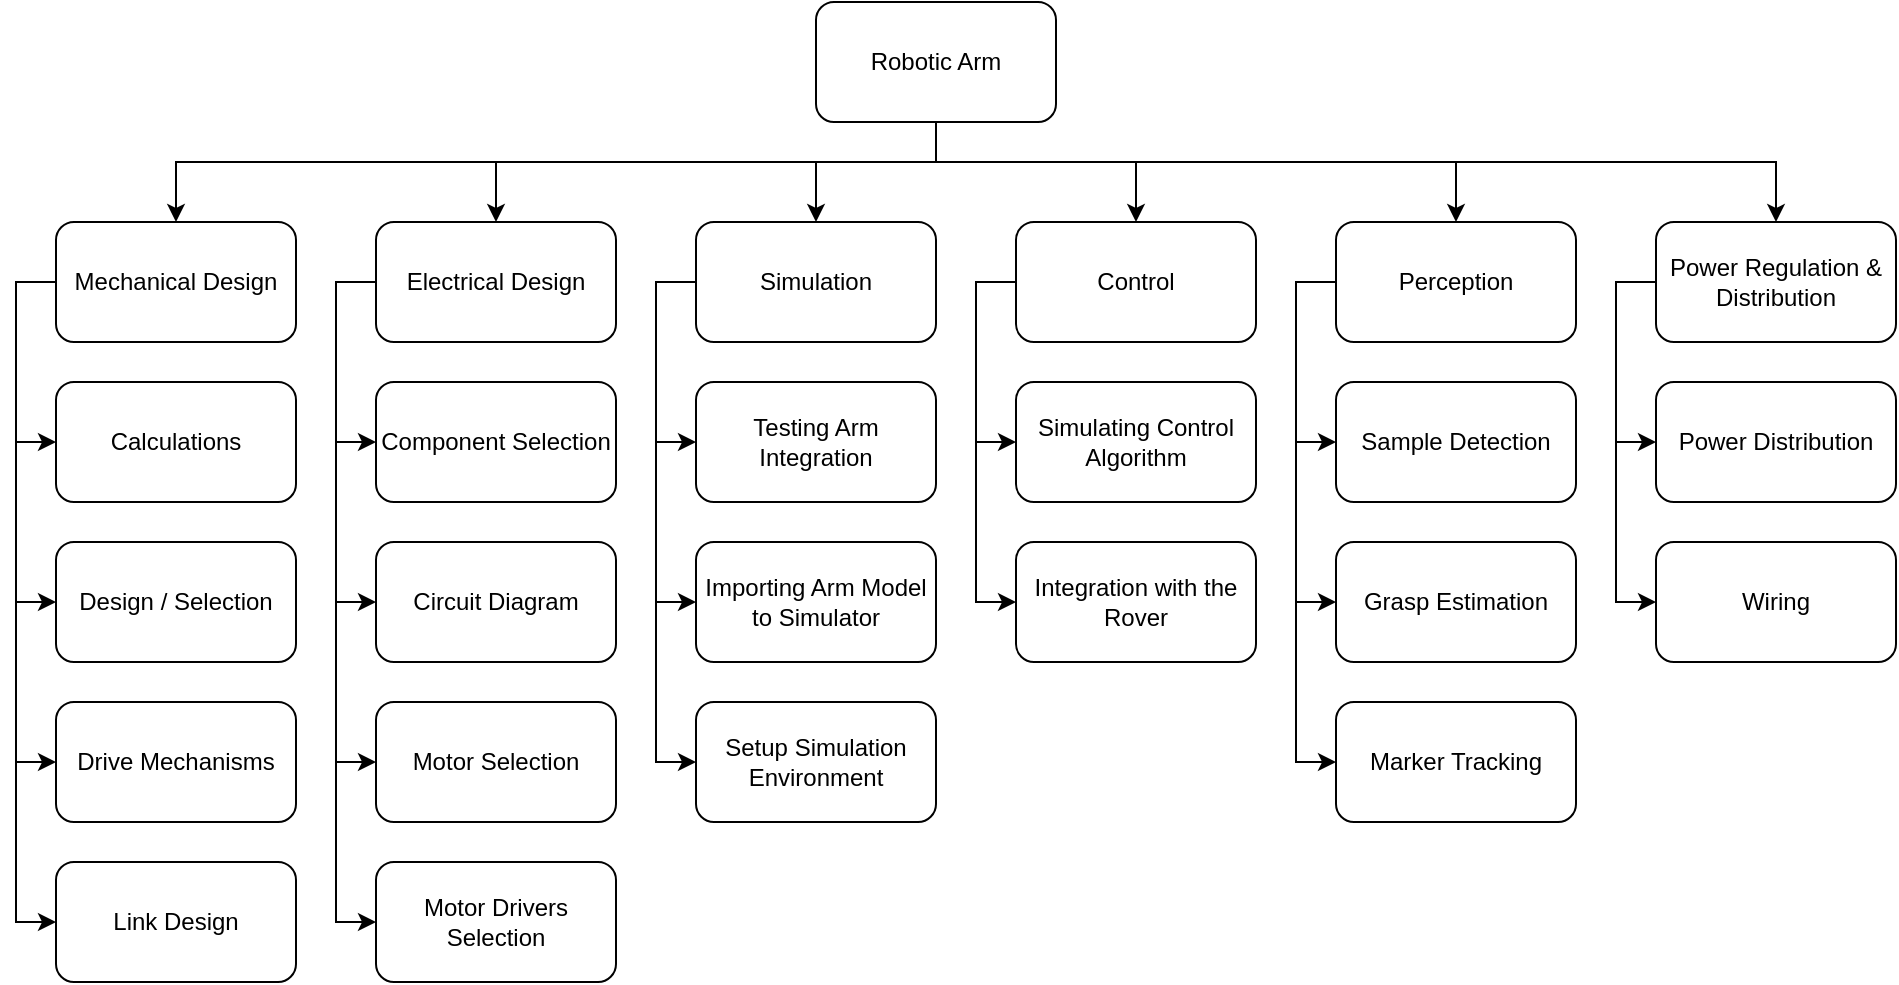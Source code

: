 <mxfile version="26.2.6">
  <diagram name="Page-1" id="Hndro3NymSRengmS3F-2">
    <mxGraphModel dx="700" dy="639" grid="1" gridSize="10" guides="1" tooltips="1" connect="1" arrows="1" fold="1" page="1" pageScale="1" pageWidth="850" pageHeight="1100" math="0" shadow="0">
      <root>
        <mxCell id="0" />
        <mxCell id="1" parent="0" />
        <mxCell id="y6ZsIbJDHpcvQN1jzFES-3" value="" style="edgeStyle=orthogonalEdgeStyle;rounded=0;orthogonalLoop=1;jettySize=auto;html=1;" edge="1" parent="1" source="y6ZsIbJDHpcvQN1jzFES-1" target="y6ZsIbJDHpcvQN1jzFES-2">
          <mxGeometry relative="1" as="geometry">
            <Array as="points">
              <mxPoint x="660" y="80" />
              <mxPoint x="280" y="80" />
            </Array>
          </mxGeometry>
        </mxCell>
        <mxCell id="y6ZsIbJDHpcvQN1jzFES-5" value="" style="edgeStyle=orthogonalEdgeStyle;rounded=0;orthogonalLoop=1;jettySize=auto;html=1;" edge="1" parent="1" source="y6ZsIbJDHpcvQN1jzFES-1" target="y6ZsIbJDHpcvQN1jzFES-4">
          <mxGeometry relative="1" as="geometry">
            <Array as="points">
              <mxPoint x="660" y="80" />
              <mxPoint x="760" y="80" />
            </Array>
          </mxGeometry>
        </mxCell>
        <mxCell id="y6ZsIbJDHpcvQN1jzFES-7" value="" style="edgeStyle=orthogonalEdgeStyle;rounded=0;orthogonalLoop=1;jettySize=auto;html=1;entryX=0.5;entryY=0;entryDx=0;entryDy=0;" edge="1" parent="1" source="y6ZsIbJDHpcvQN1jzFES-1" target="y6ZsIbJDHpcvQN1jzFES-6">
          <mxGeometry relative="1" as="geometry">
            <Array as="points">
              <mxPoint x="660" y="80" />
              <mxPoint x="600" y="80" />
            </Array>
          </mxGeometry>
        </mxCell>
        <mxCell id="y6ZsIbJDHpcvQN1jzFES-9" value="" style="edgeStyle=orthogonalEdgeStyle;rounded=0;orthogonalLoop=1;jettySize=auto;html=1;exitX=0.5;exitY=1;exitDx=0;exitDy=0;" edge="1" parent="1" source="y6ZsIbJDHpcvQN1jzFES-1" target="y6ZsIbJDHpcvQN1jzFES-8">
          <mxGeometry relative="1" as="geometry">
            <Array as="points">
              <mxPoint x="660" y="80" />
              <mxPoint x="440" y="80" />
            </Array>
          </mxGeometry>
        </mxCell>
        <mxCell id="y6ZsIbJDHpcvQN1jzFES-11" value="" style="edgeStyle=orthogonalEdgeStyle;rounded=0;orthogonalLoop=1;jettySize=auto;html=1;" edge="1" parent="1" source="y6ZsIbJDHpcvQN1jzFES-1" target="y6ZsIbJDHpcvQN1jzFES-10">
          <mxGeometry relative="1" as="geometry">
            <Array as="points">
              <mxPoint x="660" y="80" />
              <mxPoint x="920" y="80" />
            </Array>
          </mxGeometry>
        </mxCell>
        <mxCell id="y6ZsIbJDHpcvQN1jzFES-1" value="Robotic Arm" style="rounded=1;whiteSpace=wrap;html=1;" vertex="1" parent="1">
          <mxGeometry x="600" width="120" height="60" as="geometry" />
        </mxCell>
        <mxCell id="y6ZsIbJDHpcvQN1jzFES-13" value="" style="edgeStyle=orthogonalEdgeStyle;rounded=0;orthogonalLoop=1;jettySize=auto;html=1;entryX=0;entryY=0.5;entryDx=0;entryDy=0;" edge="1" parent="1" source="y6ZsIbJDHpcvQN1jzFES-2" target="y6ZsIbJDHpcvQN1jzFES-15">
          <mxGeometry relative="1" as="geometry">
            <Array as="points">
              <mxPoint x="200" y="140" />
              <mxPoint x="200" y="300" />
            </Array>
          </mxGeometry>
        </mxCell>
        <mxCell id="y6ZsIbJDHpcvQN1jzFES-14" value="" style="edgeStyle=orthogonalEdgeStyle;rounded=0;orthogonalLoop=1;jettySize=auto;html=1;" edge="1" parent="1" source="y6ZsIbJDHpcvQN1jzFES-2" target="y6ZsIbJDHpcvQN1jzFES-12">
          <mxGeometry relative="1" as="geometry">
            <Array as="points">
              <mxPoint x="200" y="140" />
              <mxPoint x="200" y="220" />
            </Array>
          </mxGeometry>
        </mxCell>
        <mxCell id="y6ZsIbJDHpcvQN1jzFES-2" value="Mechanical Design" style="rounded=1;whiteSpace=wrap;html=1;" vertex="1" parent="1">
          <mxGeometry x="220" y="110" width="120" height="60" as="geometry" />
        </mxCell>
        <mxCell id="y6ZsIbJDHpcvQN1jzFES-32" value="" style="edgeStyle=orthogonalEdgeStyle;rounded=0;orthogonalLoop=1;jettySize=auto;html=1;exitX=0;exitY=0.5;exitDx=0;exitDy=0;" edge="1" parent="1" source="y6ZsIbJDHpcvQN1jzFES-4" target="y6ZsIbJDHpcvQN1jzFES-31">
          <mxGeometry relative="1" as="geometry">
            <Array as="points">
              <mxPoint x="680" y="140" />
              <mxPoint x="680" y="220" />
            </Array>
          </mxGeometry>
        </mxCell>
        <mxCell id="y6ZsIbJDHpcvQN1jzFES-34" value="" style="edgeStyle=orthogonalEdgeStyle;rounded=0;orthogonalLoop=1;jettySize=auto;html=1;exitX=0;exitY=0.5;exitDx=0;exitDy=0;entryX=0;entryY=0.5;entryDx=0;entryDy=0;" edge="1" parent="1" source="y6ZsIbJDHpcvQN1jzFES-4" target="y6ZsIbJDHpcvQN1jzFES-33">
          <mxGeometry relative="1" as="geometry" />
        </mxCell>
        <mxCell id="y6ZsIbJDHpcvQN1jzFES-4" value="Control" style="rounded=1;whiteSpace=wrap;html=1;" vertex="1" parent="1">
          <mxGeometry x="700" y="110" width="120" height="60" as="geometry" />
        </mxCell>
        <mxCell id="y6ZsIbJDHpcvQN1jzFES-28" value="" style="edgeStyle=orthogonalEdgeStyle;rounded=0;orthogonalLoop=1;jettySize=auto;html=1;" edge="1" parent="1" source="y6ZsIbJDHpcvQN1jzFES-6" target="y6ZsIbJDHpcvQN1jzFES-27">
          <mxGeometry relative="1" as="geometry">
            <Array as="points">
              <mxPoint x="520" y="140" />
              <mxPoint x="520" y="220" />
            </Array>
          </mxGeometry>
        </mxCell>
        <mxCell id="y6ZsIbJDHpcvQN1jzFES-30" value="" style="edgeStyle=orthogonalEdgeStyle;rounded=0;orthogonalLoop=1;jettySize=auto;html=1;exitX=0;exitY=0.5;exitDx=0;exitDy=0;entryX=0;entryY=0.5;entryDx=0;entryDy=0;" edge="1" parent="1" source="y6ZsIbJDHpcvQN1jzFES-6" target="y6ZsIbJDHpcvQN1jzFES-29">
          <mxGeometry relative="1" as="geometry">
            <mxPoint x="520" y="180" as="sourcePoint" />
          </mxGeometry>
        </mxCell>
        <mxCell id="y6ZsIbJDHpcvQN1jzFES-43" value="" style="edgeStyle=orthogonalEdgeStyle;rounded=0;orthogonalLoop=1;jettySize=auto;html=1;entryX=0;entryY=0.5;entryDx=0;entryDy=0;exitX=0;exitY=0.5;exitDx=0;exitDy=0;" edge="1" parent="1" source="y6ZsIbJDHpcvQN1jzFES-6" target="y6ZsIbJDHpcvQN1jzFES-41">
          <mxGeometry relative="1" as="geometry">
            <mxPoint x="600" y="50" as="targetPoint" />
          </mxGeometry>
        </mxCell>
        <mxCell id="y6ZsIbJDHpcvQN1jzFES-6" value="Simulation" style="rounded=1;whiteSpace=wrap;html=1;" vertex="1" parent="1">
          <mxGeometry x="540" y="110" width="120" height="60" as="geometry" />
        </mxCell>
        <mxCell id="y6ZsIbJDHpcvQN1jzFES-24" value="" style="edgeStyle=orthogonalEdgeStyle;rounded=0;orthogonalLoop=1;jettySize=auto;html=1;" edge="1" parent="1" source="y6ZsIbJDHpcvQN1jzFES-8" target="y6ZsIbJDHpcvQN1jzFES-23">
          <mxGeometry relative="1" as="geometry">
            <Array as="points">
              <mxPoint x="360" y="140" />
              <mxPoint x="360" y="220" />
            </Array>
          </mxGeometry>
        </mxCell>
        <mxCell id="y6ZsIbJDHpcvQN1jzFES-25" value="" style="edgeStyle=orthogonalEdgeStyle;rounded=0;orthogonalLoop=1;jettySize=auto;html=1;entryX=0;entryY=0.5;entryDx=0;entryDy=0;exitX=0;exitY=0.5;exitDx=0;exitDy=0;" edge="1" parent="1" source="y6ZsIbJDHpcvQN1jzFES-8" target="y6ZsIbJDHpcvQN1jzFES-26">
          <mxGeometry relative="1" as="geometry" />
        </mxCell>
        <mxCell id="y6ZsIbJDHpcvQN1jzFES-46" value="" style="edgeStyle=orthogonalEdgeStyle;rounded=0;orthogonalLoop=1;jettySize=auto;html=1;entryX=0;entryY=0.5;entryDx=0;entryDy=0;exitX=0;exitY=0.5;exitDx=0;exitDy=0;" edge="1" parent="1" source="y6ZsIbJDHpcvQN1jzFES-8" target="y6ZsIbJDHpcvQN1jzFES-44">
          <mxGeometry relative="1" as="geometry" />
        </mxCell>
        <mxCell id="y6ZsIbJDHpcvQN1jzFES-47" value="" style="edgeStyle=orthogonalEdgeStyle;rounded=0;orthogonalLoop=1;jettySize=auto;html=1;entryX=0;entryY=0.5;entryDx=0;entryDy=0;" edge="1" parent="1" source="y6ZsIbJDHpcvQN1jzFES-8" target="y6ZsIbJDHpcvQN1jzFES-45">
          <mxGeometry relative="1" as="geometry">
            <Array as="points">
              <mxPoint x="360" y="140" />
              <mxPoint x="360" y="460" />
            </Array>
          </mxGeometry>
        </mxCell>
        <mxCell id="y6ZsIbJDHpcvQN1jzFES-8" value="Electrical Design" style="rounded=1;whiteSpace=wrap;html=1;" vertex="1" parent="1">
          <mxGeometry x="380" y="110" width="120" height="60" as="geometry" />
        </mxCell>
        <mxCell id="y6ZsIbJDHpcvQN1jzFES-36" value="" style="edgeStyle=orthogonalEdgeStyle;rounded=0;orthogonalLoop=1;jettySize=auto;html=1;exitX=0;exitY=0.5;exitDx=0;exitDy=0;" edge="1" parent="1" source="y6ZsIbJDHpcvQN1jzFES-10" target="y6ZsIbJDHpcvQN1jzFES-35">
          <mxGeometry relative="1" as="geometry">
            <Array as="points">
              <mxPoint x="840" y="140" />
              <mxPoint x="840" y="220" />
            </Array>
          </mxGeometry>
        </mxCell>
        <mxCell id="y6ZsIbJDHpcvQN1jzFES-38" value="" style="edgeStyle=orthogonalEdgeStyle;rounded=0;orthogonalLoop=1;jettySize=auto;html=1;" edge="1" parent="1" source="y6ZsIbJDHpcvQN1jzFES-10" target="y6ZsIbJDHpcvQN1jzFES-37">
          <mxGeometry relative="1" as="geometry">
            <Array as="points">
              <mxPoint x="840" y="140" />
              <mxPoint x="840" y="300" />
            </Array>
          </mxGeometry>
        </mxCell>
        <mxCell id="y6ZsIbJDHpcvQN1jzFES-40" value="" style="edgeStyle=orthogonalEdgeStyle;rounded=0;orthogonalLoop=1;jettySize=auto;html=1;entryX=0;entryY=0.5;entryDx=0;entryDy=0;" edge="1" parent="1" source="y6ZsIbJDHpcvQN1jzFES-10" target="y6ZsIbJDHpcvQN1jzFES-39">
          <mxGeometry relative="1" as="geometry">
            <Array as="points">
              <mxPoint x="840" y="140" />
              <mxPoint x="840" y="380" />
            </Array>
          </mxGeometry>
        </mxCell>
        <mxCell id="y6ZsIbJDHpcvQN1jzFES-10" value="Perception" style="rounded=1;whiteSpace=wrap;html=1;" vertex="1" parent="1">
          <mxGeometry x="860" y="110" width="120" height="60" as="geometry" />
        </mxCell>
        <mxCell id="y6ZsIbJDHpcvQN1jzFES-12" value="Calculations" style="rounded=1;whiteSpace=wrap;html=1;" vertex="1" parent="1">
          <mxGeometry x="220" y="190" width="120" height="60" as="geometry" />
        </mxCell>
        <mxCell id="y6ZsIbJDHpcvQN1jzFES-18" value="" style="edgeStyle=orthogonalEdgeStyle;rounded=0;orthogonalLoop=1;jettySize=auto;html=1;exitX=0;exitY=0.5;exitDx=0;exitDy=0;entryX=0;entryY=0.5;entryDx=0;entryDy=0;" edge="1" parent="1" source="y6ZsIbJDHpcvQN1jzFES-2" target="y6ZsIbJDHpcvQN1jzFES-17">
          <mxGeometry relative="1" as="geometry" />
        </mxCell>
        <mxCell id="y6ZsIbJDHpcvQN1jzFES-15" value="Design / Selection" style="rounded=1;whiteSpace=wrap;html=1;" vertex="1" parent="1">
          <mxGeometry x="220" y="270" width="120" height="60" as="geometry" />
        </mxCell>
        <mxCell id="y6ZsIbJDHpcvQN1jzFES-17" value="Drive Mechanisms" style="rounded=1;whiteSpace=wrap;html=1;" vertex="1" parent="1">
          <mxGeometry x="220" y="350" width="120" height="60" as="geometry" />
        </mxCell>
        <mxCell id="y6ZsIbJDHpcvQN1jzFES-19" value="" style="edgeStyle=orthogonalEdgeStyle;rounded=0;orthogonalLoop=1;jettySize=auto;html=1;exitX=0;exitY=0.5;exitDx=0;exitDy=0;entryX=0;entryY=0.5;entryDx=0;entryDy=0;" edge="1" parent="1" target="y6ZsIbJDHpcvQN1jzFES-20" source="y6ZsIbJDHpcvQN1jzFES-2">
          <mxGeometry relative="1" as="geometry">
            <mxPoint x="220" y="210" as="sourcePoint" />
            <Array as="points">
              <mxPoint x="200" y="140" />
              <mxPoint x="200" y="460" />
            </Array>
          </mxGeometry>
        </mxCell>
        <mxCell id="y6ZsIbJDHpcvQN1jzFES-20" value="Link Design" style="rounded=1;whiteSpace=wrap;html=1;" vertex="1" parent="1">
          <mxGeometry x="220" y="430" width="120" height="60" as="geometry" />
        </mxCell>
        <mxCell id="y6ZsIbJDHpcvQN1jzFES-23" value="Component Selection" style="rounded=1;whiteSpace=wrap;html=1;" vertex="1" parent="1">
          <mxGeometry x="380" y="190" width="120" height="60" as="geometry" />
        </mxCell>
        <mxCell id="y6ZsIbJDHpcvQN1jzFES-26" value="Circuit Diagram" style="rounded=1;whiteSpace=wrap;html=1;" vertex="1" parent="1">
          <mxGeometry x="380" y="270" width="120" height="60" as="geometry" />
        </mxCell>
        <mxCell id="y6ZsIbJDHpcvQN1jzFES-27" value="Testing Arm Integration" style="rounded=1;whiteSpace=wrap;html=1;" vertex="1" parent="1">
          <mxGeometry x="540" y="190" width="120" height="60" as="geometry" />
        </mxCell>
        <mxCell id="y6ZsIbJDHpcvQN1jzFES-29" value="Importing Arm Model to Simulator" style="rounded=1;whiteSpace=wrap;html=1;" vertex="1" parent="1">
          <mxGeometry x="540" y="270" width="120" height="60" as="geometry" />
        </mxCell>
        <mxCell id="y6ZsIbJDHpcvQN1jzFES-31" value="Simulating Control Algorithm" style="rounded=1;whiteSpace=wrap;html=1;" vertex="1" parent="1">
          <mxGeometry x="700" y="190" width="120" height="60" as="geometry" />
        </mxCell>
        <mxCell id="y6ZsIbJDHpcvQN1jzFES-33" value="Integration with the Rover" style="rounded=1;whiteSpace=wrap;html=1;" vertex="1" parent="1">
          <mxGeometry x="700" y="270" width="120" height="60" as="geometry" />
        </mxCell>
        <mxCell id="y6ZsIbJDHpcvQN1jzFES-35" value="Sample Detection" style="rounded=1;whiteSpace=wrap;html=1;" vertex="1" parent="1">
          <mxGeometry x="860" y="190" width="120" height="60" as="geometry" />
        </mxCell>
        <mxCell id="y6ZsIbJDHpcvQN1jzFES-37" value="Grasp Estimation" style="rounded=1;whiteSpace=wrap;html=1;" vertex="1" parent="1">
          <mxGeometry x="860" y="270" width="120" height="60" as="geometry" />
        </mxCell>
        <mxCell id="y6ZsIbJDHpcvQN1jzFES-39" value="Marker Tracking" style="rounded=1;whiteSpace=wrap;html=1;" vertex="1" parent="1">
          <mxGeometry x="860" y="350" width="120" height="60" as="geometry" />
        </mxCell>
        <mxCell id="y6ZsIbJDHpcvQN1jzFES-41" value="Setup Simulation Environment" style="rounded=1;whiteSpace=wrap;html=1;" vertex="1" parent="1">
          <mxGeometry x="540" y="350" width="120" height="60" as="geometry" />
        </mxCell>
        <mxCell id="y6ZsIbJDHpcvQN1jzFES-44" value="Motor Selection" style="rounded=1;whiteSpace=wrap;html=1;" vertex="1" parent="1">
          <mxGeometry x="380" y="350" width="120" height="60" as="geometry" />
        </mxCell>
        <mxCell id="y6ZsIbJDHpcvQN1jzFES-45" value="Motor Drivers Selection" style="rounded=1;whiteSpace=wrap;html=1;" vertex="1" parent="1">
          <mxGeometry x="380" y="430" width="120" height="60" as="geometry" />
        </mxCell>
        <mxCell id="y6ZsIbJDHpcvQN1jzFES-50" value="" style="edgeStyle=orthogonalEdgeStyle;rounded=0;orthogonalLoop=1;jettySize=auto;html=1;exitX=0.5;exitY=1;exitDx=0;exitDy=0;" edge="1" parent="1" source="y6ZsIbJDHpcvQN1jzFES-1" target="y6ZsIbJDHpcvQN1jzFES-48">
          <mxGeometry relative="1" as="geometry">
            <mxPoint x="1030" y="80" as="targetPoint" />
            <Array as="points">
              <mxPoint x="660" y="80" />
              <mxPoint x="1080" y="80" />
            </Array>
          </mxGeometry>
        </mxCell>
        <mxCell id="y6ZsIbJDHpcvQN1jzFES-52" value="" style="edgeStyle=orthogonalEdgeStyle;rounded=0;orthogonalLoop=1;jettySize=auto;html=1;" edge="1" parent="1" source="y6ZsIbJDHpcvQN1jzFES-48" target="y6ZsIbJDHpcvQN1jzFES-51">
          <mxGeometry relative="1" as="geometry">
            <Array as="points">
              <mxPoint x="1000" y="140" />
              <mxPoint x="1000" y="220" />
            </Array>
          </mxGeometry>
        </mxCell>
        <mxCell id="y6ZsIbJDHpcvQN1jzFES-54" value="" style="edgeStyle=orthogonalEdgeStyle;rounded=0;orthogonalLoop=1;jettySize=auto;html=1;" edge="1" parent="1" source="y6ZsIbJDHpcvQN1jzFES-48" target="y6ZsIbJDHpcvQN1jzFES-53">
          <mxGeometry relative="1" as="geometry">
            <Array as="points">
              <mxPoint x="1000" y="140" />
              <mxPoint x="1000" y="300" />
            </Array>
          </mxGeometry>
        </mxCell>
        <mxCell id="y6ZsIbJDHpcvQN1jzFES-48" value="Power Regulation &amp;amp; Distribution" style="rounded=1;whiteSpace=wrap;html=1;" vertex="1" parent="1">
          <mxGeometry x="1020" y="110" width="120" height="60" as="geometry" />
        </mxCell>
        <mxCell id="y6ZsIbJDHpcvQN1jzFES-51" value="Power Distribution" style="rounded=1;whiteSpace=wrap;html=1;" vertex="1" parent="1">
          <mxGeometry x="1020" y="190" width="120" height="60" as="geometry" />
        </mxCell>
        <mxCell id="y6ZsIbJDHpcvQN1jzFES-53" value="Wiring" style="rounded=1;whiteSpace=wrap;html=1;" vertex="1" parent="1">
          <mxGeometry x="1020" y="270" width="120" height="60" as="geometry" />
        </mxCell>
      </root>
    </mxGraphModel>
  </diagram>
</mxfile>
